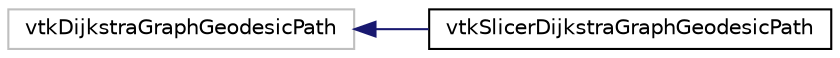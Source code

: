 digraph "Graphical Class Hierarchy"
{
  bgcolor="transparent";
  edge [fontname="Helvetica",fontsize="10",labelfontname="Helvetica",labelfontsize="10"];
  node [fontname="Helvetica",fontsize="10",shape=record];
  rankdir="LR";
  Node392 [label="vtkDijkstraGraphGeodesicPath",height=0.2,width=0.4,color="grey75"];
  Node392 -> Node0 [dir="back",color="midnightblue",fontsize="10",style="solid",fontname="Helvetica"];
  Node0 [label="vtkSlicerDijkstraGraphGeodesicPath",height=0.2,width=0.4,color="black",URL="$classvtkSlicerDijkstraGraphGeodesicPath.html",tooltip="Filter that generates curves between points of an input polydata. "];
}
